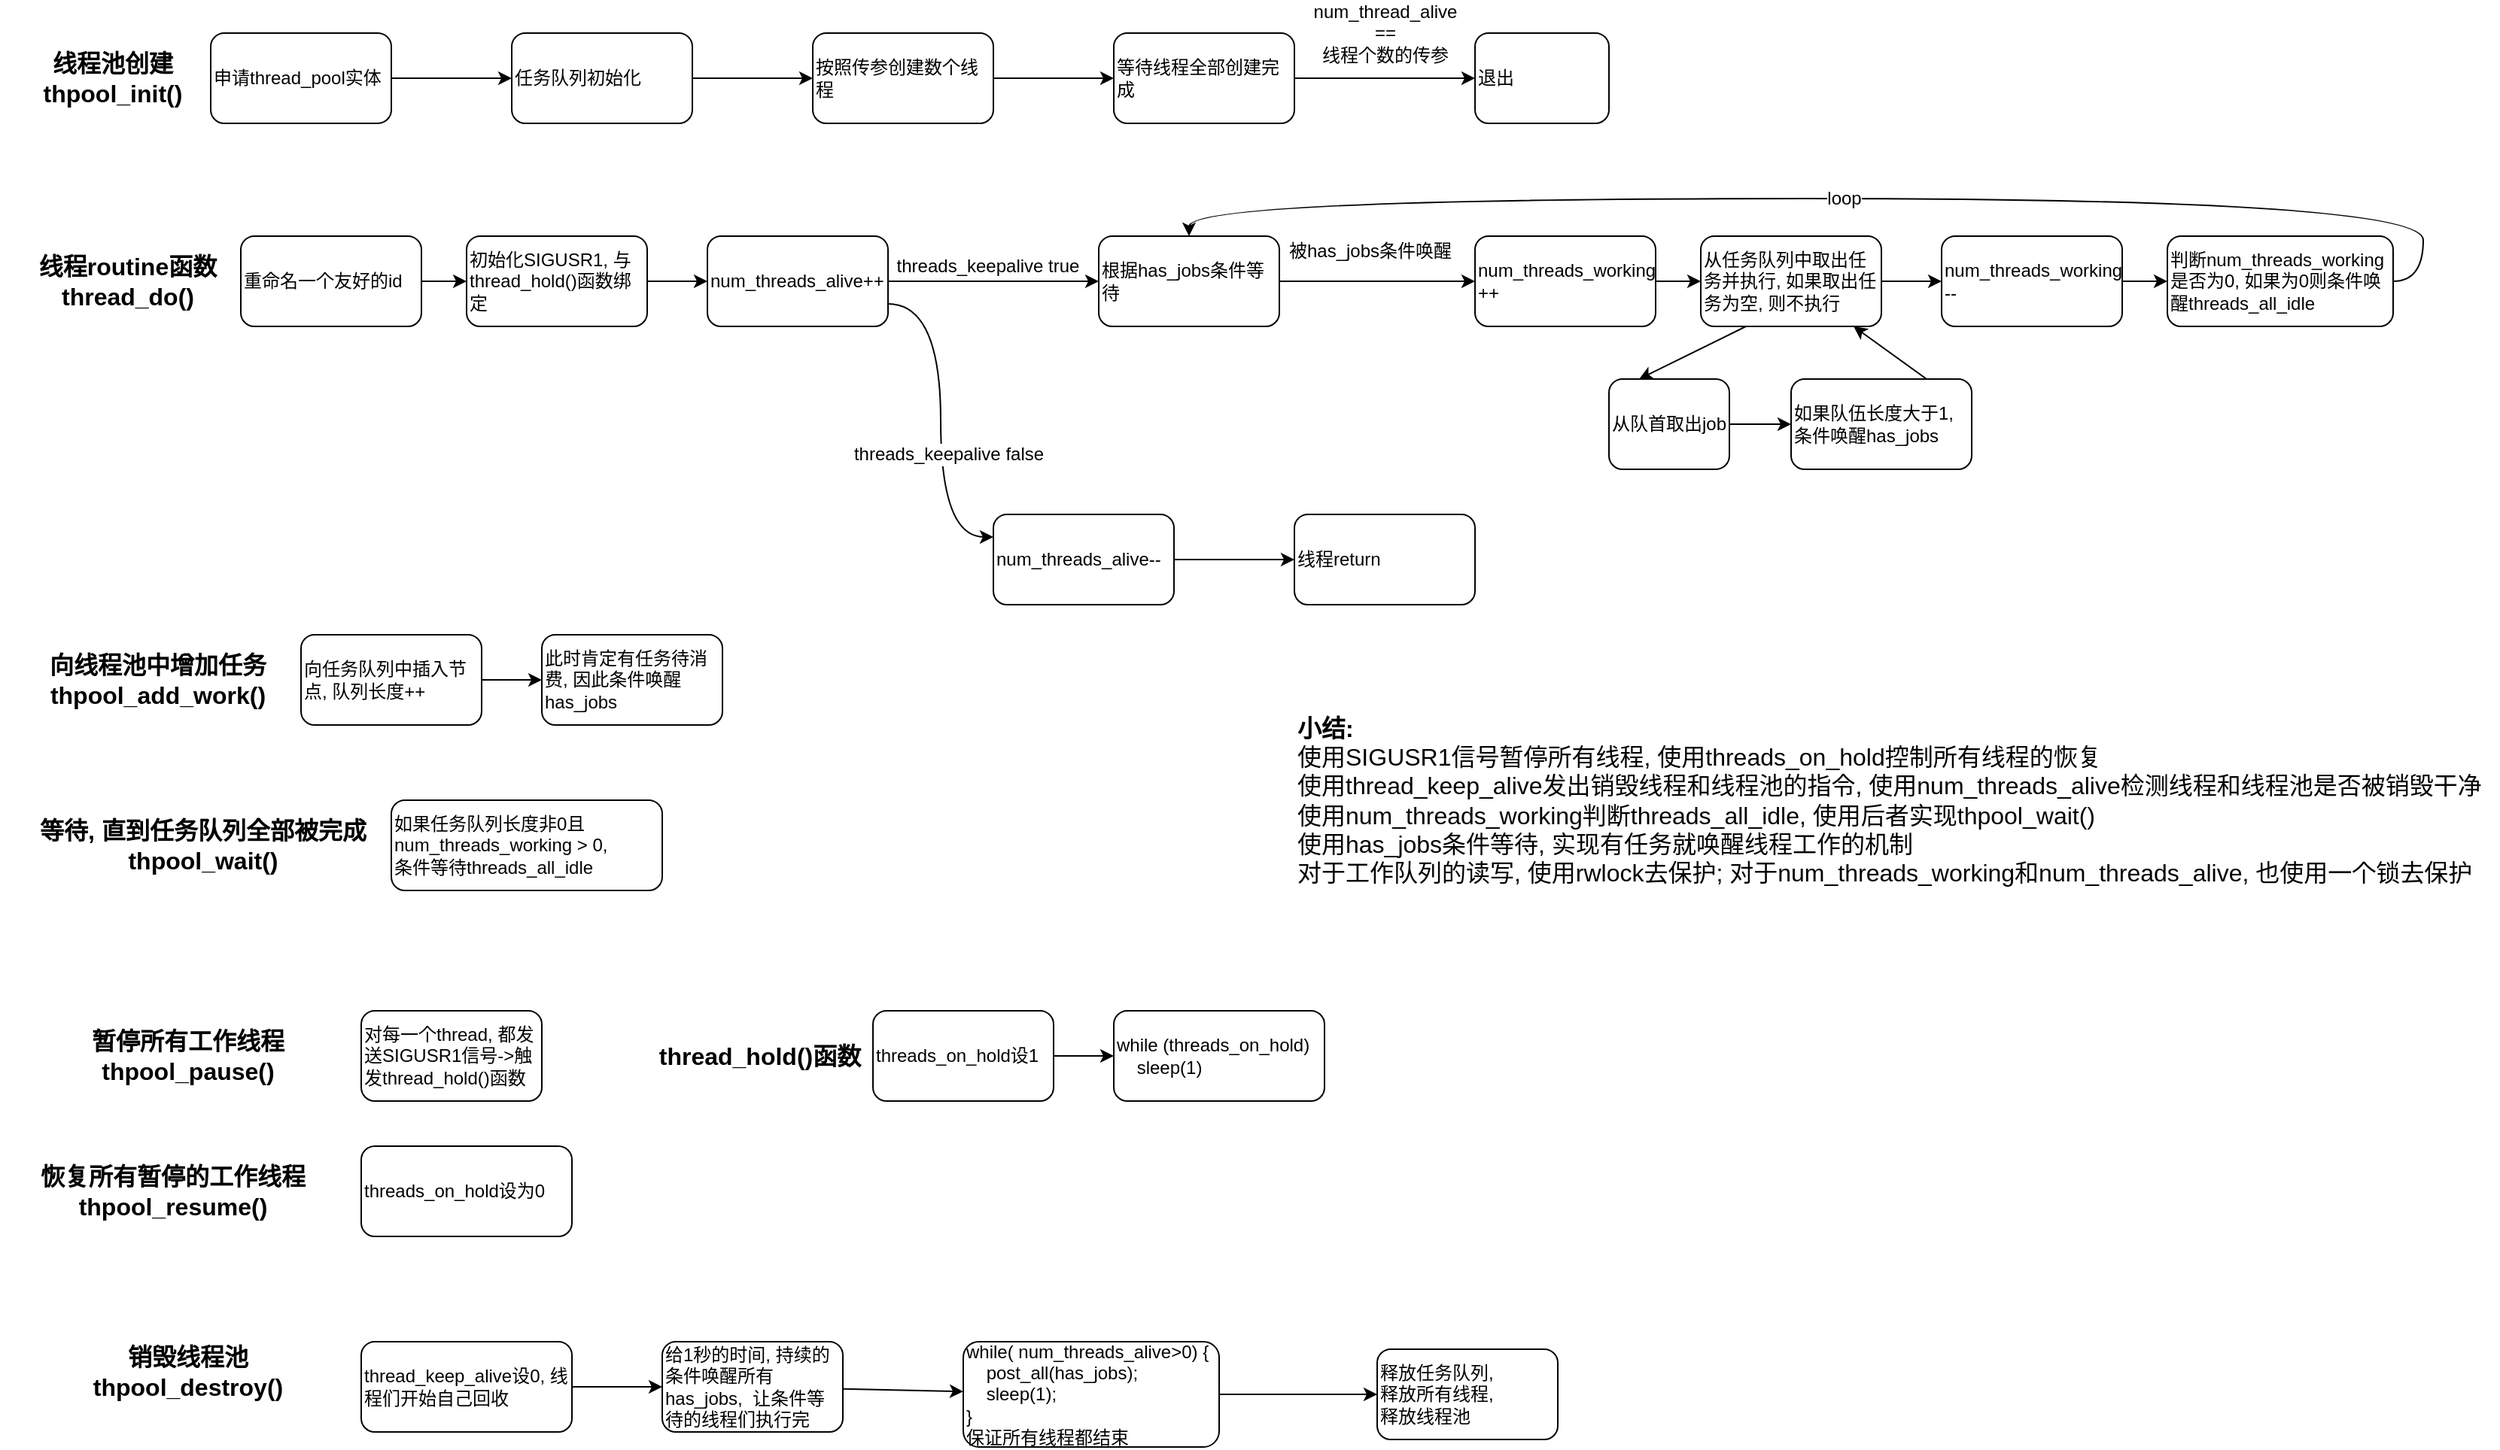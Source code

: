 <mxfile version="14.6.13" type="device"><diagram id="5WJJfu-rCyRNh_emkzE6" name="第 1 页"><mxGraphModel dx="1673" dy="967" grid="1" gridSize="10" guides="1" tooltips="1" connect="1" arrows="1" fold="1" page="1" pageScale="1" pageWidth="827" pageHeight="1169" math="0" shadow="0"><root><mxCell id="0"/><mxCell id="1" parent="0"/><mxCell id="730t4-yZxiQYsZmQUxZi-2" value="线程池创建&lt;br&gt;thpool_init()" style="text;html=1;strokeColor=none;fillColor=none;align=center;verticalAlign=middle;whiteSpace=wrap;rounded=0;fontStyle=1;fontSize=16;" vertex="1" parent="1"><mxGeometry x="20" y="50" width="110" height="20" as="geometry"/></mxCell><mxCell id="730t4-yZxiQYsZmQUxZi-8" value="" style="edgeStyle=orthogonalEdgeStyle;rounded=0;orthogonalLoop=1;jettySize=auto;html=1;fontSize=12;" edge="1" parent="1" source="730t4-yZxiQYsZmQUxZi-4" target="730t4-yZxiQYsZmQUxZi-7"><mxGeometry relative="1" as="geometry"/></mxCell><mxCell id="730t4-yZxiQYsZmQUxZi-4" value="申请thread_pool实体" style="rounded=1;whiteSpace=wrap;html=1;fontSize=12;align=left;" vertex="1" parent="1"><mxGeometry x="140" y="30" width="120" height="60" as="geometry"/></mxCell><mxCell id="730t4-yZxiQYsZmQUxZi-10" value="" style="edgeStyle=orthogonalEdgeStyle;rounded=0;orthogonalLoop=1;jettySize=auto;html=1;fontSize=12;" edge="1" parent="1" source="730t4-yZxiQYsZmQUxZi-7" target="730t4-yZxiQYsZmQUxZi-9"><mxGeometry relative="1" as="geometry"/></mxCell><mxCell id="730t4-yZxiQYsZmQUxZi-7" value="任务队列初始化" style="whiteSpace=wrap;html=1;rounded=1;align=left;" vertex="1" parent="1"><mxGeometry x="340" y="30" width="120" height="60" as="geometry"/></mxCell><mxCell id="730t4-yZxiQYsZmQUxZi-12" value="" style="edgeStyle=orthogonalEdgeStyle;rounded=0;orthogonalLoop=1;jettySize=auto;html=1;fontSize=12;" edge="1" parent="1" source="730t4-yZxiQYsZmQUxZi-9" target="730t4-yZxiQYsZmQUxZi-11"><mxGeometry relative="1" as="geometry"/></mxCell><mxCell id="730t4-yZxiQYsZmQUxZi-9" value="按照传参创建数个线程" style="whiteSpace=wrap;html=1;rounded=1;align=left;" vertex="1" parent="1"><mxGeometry x="540" y="30" width="120" height="60" as="geometry"/></mxCell><mxCell id="730t4-yZxiQYsZmQUxZi-14" value="num_thread_alive&lt;br&gt;== &lt;br&gt;线程个数的传参" style="edgeStyle=orthogonalEdgeStyle;rounded=0;orthogonalLoop=1;jettySize=auto;html=1;fontSize=12;align=center;" edge="1" parent="1" source="730t4-yZxiQYsZmQUxZi-11" target="730t4-yZxiQYsZmQUxZi-13"><mxGeometry y="30" relative="1" as="geometry"><mxPoint as="offset"/></mxGeometry></mxCell><mxCell id="730t4-yZxiQYsZmQUxZi-11" value="等待线程全部创建完成" style="whiteSpace=wrap;html=1;rounded=1;align=left;" vertex="1" parent="1"><mxGeometry x="740" y="30" width="120" height="60" as="geometry"/></mxCell><mxCell id="730t4-yZxiQYsZmQUxZi-13" value="退出" style="whiteSpace=wrap;html=1;rounded=1;align=left;" vertex="1" parent="1"><mxGeometry x="980" y="30" width="89" height="60" as="geometry"/></mxCell><mxCell id="730t4-yZxiQYsZmQUxZi-17" value="线程routine函数&lt;br&gt;thread_do()" style="text;html=1;strokeColor=none;fillColor=none;align=center;verticalAlign=middle;whiteSpace=wrap;rounded=0;fontStyle=1;fontSize=16;" vertex="1" parent="1"><mxGeometry x="20" y="185" width="130" height="20" as="geometry"/></mxCell><mxCell id="730t4-yZxiQYsZmQUxZi-20" value="" style="edgeStyle=orthogonalEdgeStyle;rounded=0;orthogonalLoop=1;jettySize=auto;html=1;fontSize=12;align=center;" edge="1" parent="1" source="730t4-yZxiQYsZmQUxZi-18" target="730t4-yZxiQYsZmQUxZi-19"><mxGeometry relative="1" as="geometry"/></mxCell><mxCell id="730t4-yZxiQYsZmQUxZi-18" value="重命名一个友好的id" style="rounded=1;whiteSpace=wrap;html=1;fontSize=12;align=left;" vertex="1" parent="1"><mxGeometry x="160" y="165" width="120" height="60" as="geometry"/></mxCell><mxCell id="730t4-yZxiQYsZmQUxZi-22" value="" style="edgeStyle=orthogonalEdgeStyle;rounded=0;orthogonalLoop=1;jettySize=auto;html=1;fontSize=12;align=center;" edge="1" parent="1" source="730t4-yZxiQYsZmQUxZi-19" target="730t4-yZxiQYsZmQUxZi-21"><mxGeometry relative="1" as="geometry"/></mxCell><mxCell id="730t4-yZxiQYsZmQUxZi-19" value="初始化SIGUSR1, 与thread_hold()函数绑定" style="rounded=1;whiteSpace=wrap;html=1;fontSize=12;align=left;" vertex="1" parent="1"><mxGeometry x="310" y="165" width="120" height="60" as="geometry"/></mxCell><mxCell id="730t4-yZxiQYsZmQUxZi-24" value="threads_keepalive true" style="edgeStyle=orthogonalEdgeStyle;rounded=0;orthogonalLoop=1;jettySize=auto;html=1;fontSize=12;align=center;" edge="1" parent="1" source="730t4-yZxiQYsZmQUxZi-21" target="730t4-yZxiQYsZmQUxZi-23"><mxGeometry x="-0.059" y="10" relative="1" as="geometry"><mxPoint as="offset"/></mxGeometry></mxCell><mxCell id="730t4-yZxiQYsZmQUxZi-26" value="threads_keepalive false" style="edgeStyle=orthogonalEdgeStyle;rounded=0;orthogonalLoop=1;jettySize=auto;html=1;exitX=1;exitY=0.75;exitDx=0;exitDy=0;entryX=0;entryY=0.25;entryDx=0;entryDy=0;fontSize=12;align=center;curved=1;" edge="1" parent="1" source="730t4-yZxiQYsZmQUxZi-21" target="730t4-yZxiQYsZmQUxZi-25"><mxGeometry x="0.2" y="5" relative="1" as="geometry"><mxPoint as="offset"/></mxGeometry></mxCell><mxCell id="730t4-yZxiQYsZmQUxZi-21" value="num_threads_alive++" style="whiteSpace=wrap;html=1;rounded=1;align=left;" vertex="1" parent="1"><mxGeometry x="470" y="165" width="120" height="60" as="geometry"/></mxCell><mxCell id="730t4-yZxiQYsZmQUxZi-30" value="被has_jobs条件唤醒" style="edgeStyle=orthogonalEdgeStyle;rounded=0;orthogonalLoop=1;jettySize=auto;html=1;fontSize=12;align=center;" edge="1" parent="1" source="730t4-yZxiQYsZmQUxZi-23" target="730t4-yZxiQYsZmQUxZi-29"><mxGeometry x="-0.077" y="20" relative="1" as="geometry"><mxPoint as="offset"/></mxGeometry></mxCell><mxCell id="730t4-yZxiQYsZmQUxZi-23" value="根据has_jobs条件等待" style="whiteSpace=wrap;html=1;rounded=1;align=left;" vertex="1" parent="1"><mxGeometry x="730" y="165" width="120" height="60" as="geometry"/></mxCell><mxCell id="730t4-yZxiQYsZmQUxZi-28" value="" style="edgeStyle=orthogonalEdgeStyle;rounded=0;orthogonalLoop=1;jettySize=auto;html=1;fontSize=12;align=center;" edge="1" parent="1" source="730t4-yZxiQYsZmQUxZi-25" target="730t4-yZxiQYsZmQUxZi-27"><mxGeometry relative="1" as="geometry"/></mxCell><mxCell id="730t4-yZxiQYsZmQUxZi-25" value="num_threads_alive--" style="rounded=1;whiteSpace=wrap;html=1;fontSize=12;align=left;" vertex="1" parent="1"><mxGeometry x="660" y="350" width="120" height="60" as="geometry"/></mxCell><mxCell id="730t4-yZxiQYsZmQUxZi-27" value="线程return" style="whiteSpace=wrap;html=1;rounded=1;align=left;" vertex="1" parent="1"><mxGeometry x="860" y="350" width="120" height="60" as="geometry"/></mxCell><mxCell id="730t4-yZxiQYsZmQUxZi-32" value="" style="edgeStyle=orthogonalEdgeStyle;curved=1;rounded=0;orthogonalLoop=1;jettySize=auto;html=1;fontSize=12;align=center;" edge="1" parent="1" source="730t4-yZxiQYsZmQUxZi-29" target="730t4-yZxiQYsZmQUxZi-31"><mxGeometry relative="1" as="geometry"/></mxCell><mxCell id="730t4-yZxiQYsZmQUxZi-29" value="num_threads_working&lt;br&gt;++" style="whiteSpace=wrap;html=1;rounded=1;align=left;" vertex="1" parent="1"><mxGeometry x="980" y="165" width="120" height="60" as="geometry"/></mxCell><mxCell id="730t4-yZxiQYsZmQUxZi-34" value="" style="edgeStyle=orthogonalEdgeStyle;curved=1;rounded=0;orthogonalLoop=1;jettySize=auto;html=1;fontSize=12;align=center;" edge="1" parent="1" source="730t4-yZxiQYsZmQUxZi-31" target="730t4-yZxiQYsZmQUxZi-33"><mxGeometry relative="1" as="geometry"/></mxCell><mxCell id="730t4-yZxiQYsZmQUxZi-49" style="rounded=0;orthogonalLoop=1;jettySize=auto;html=1;exitX=0.25;exitY=1;exitDx=0;exitDy=0;entryX=0.25;entryY=0;entryDx=0;entryDy=0;fontSize=12;align=center;" edge="1" parent="1" source="730t4-yZxiQYsZmQUxZi-31" target="730t4-yZxiQYsZmQUxZi-46"><mxGeometry relative="1" as="geometry"/></mxCell><mxCell id="730t4-yZxiQYsZmQUxZi-31" value="&lt;span&gt;从任务队列中取出任务并执行, 如果取出任务为空, 则不执行&lt;/span&gt;" style="whiteSpace=wrap;html=1;rounded=1;align=left;" vertex="1" parent="1"><mxGeometry x="1130" y="165" width="120" height="60" as="geometry"/></mxCell><mxCell id="730t4-yZxiQYsZmQUxZi-36" value="" style="edgeStyle=orthogonalEdgeStyle;curved=1;rounded=0;orthogonalLoop=1;jettySize=auto;html=1;fontSize=12;align=center;" edge="1" parent="1" source="730t4-yZxiQYsZmQUxZi-33" target="730t4-yZxiQYsZmQUxZi-35"><mxGeometry relative="1" as="geometry"/></mxCell><mxCell id="730t4-yZxiQYsZmQUxZi-33" value="&lt;span&gt;num_threads_working&lt;br&gt;--&lt;/span&gt;" style="whiteSpace=wrap;html=1;rounded=1;align=left;" vertex="1" parent="1"><mxGeometry x="1290" y="165" width="120" height="60" as="geometry"/></mxCell><mxCell id="730t4-yZxiQYsZmQUxZi-37" value="loop" style="edgeStyle=orthogonalEdgeStyle;curved=1;rounded=0;orthogonalLoop=1;jettySize=auto;html=1;exitX=1;exitY=0.5;exitDx=0;exitDy=0;entryX=0.5;entryY=0;entryDx=0;entryDy=0;fontSize=12;align=center;" edge="1" parent="1" source="730t4-yZxiQYsZmQUxZi-35" target="730t4-yZxiQYsZmQUxZi-23"><mxGeometry relative="1" as="geometry"><Array as="points"><mxPoint x="1610" y="195"/><mxPoint x="1610" y="140"/><mxPoint x="790" y="140"/></Array></mxGeometry></mxCell><mxCell id="730t4-yZxiQYsZmQUxZi-35" value="判断num_threads_working是否为0, 如果为0则条件唤醒threads_all_idle" style="whiteSpace=wrap;html=1;rounded=1;align=left;" vertex="1" parent="1"><mxGeometry x="1440" y="165" width="150" height="60" as="geometry"/></mxCell><mxCell id="730t4-yZxiQYsZmQUxZi-39" value="向线程池中增加任务&lt;br&gt;thpool_add_work()" style="text;html=1;strokeColor=none;fillColor=none;align=center;verticalAlign=middle;whiteSpace=wrap;rounded=0;fontStyle=1;fontSize=16;" vertex="1" parent="1"><mxGeometry x="20" y="450" width="170" height="20" as="geometry"/></mxCell><mxCell id="730t4-yZxiQYsZmQUxZi-42" value="" style="edgeStyle=orthogonalEdgeStyle;curved=1;rounded=0;orthogonalLoop=1;jettySize=auto;html=1;fontSize=12;align=center;" edge="1" parent="1" source="730t4-yZxiQYsZmQUxZi-40" target="730t4-yZxiQYsZmQUxZi-41"><mxGeometry relative="1" as="geometry"/></mxCell><mxCell id="730t4-yZxiQYsZmQUxZi-40" value="向任务队列中插入节点, 队列长度++" style="rounded=1;whiteSpace=wrap;html=1;fontSize=12;align=left;" vertex="1" parent="1"><mxGeometry x="200" y="430" width="120" height="60" as="geometry"/></mxCell><mxCell id="730t4-yZxiQYsZmQUxZi-41" value="此时肯定有任务待消费, 因此条件唤醒has_jobs" style="whiteSpace=wrap;html=1;rounded=1;align=left;" vertex="1" parent="1"><mxGeometry x="360" y="430" width="120" height="60" as="geometry"/></mxCell><mxCell id="730t4-yZxiQYsZmQUxZi-48" value="" style="edgeStyle=orthogonalEdgeStyle;curved=1;rounded=0;orthogonalLoop=1;jettySize=auto;html=1;fontSize=12;align=center;" edge="1" parent="1" source="730t4-yZxiQYsZmQUxZi-46" target="730t4-yZxiQYsZmQUxZi-47"><mxGeometry relative="1" as="geometry"/></mxCell><mxCell id="730t4-yZxiQYsZmQUxZi-46" value="从队首取出job" style="rounded=1;whiteSpace=wrap;html=1;fontSize=12;align=left;" vertex="1" parent="1"><mxGeometry x="1069" y="260" width="80" height="60" as="geometry"/></mxCell><mxCell id="730t4-yZxiQYsZmQUxZi-50" style="edgeStyle=none;rounded=0;orthogonalLoop=1;jettySize=auto;html=1;exitX=0.75;exitY=0;exitDx=0;exitDy=0;fontSize=12;align=center;" edge="1" parent="1" source="730t4-yZxiQYsZmQUxZi-47" target="730t4-yZxiQYsZmQUxZi-31"><mxGeometry relative="1" as="geometry"/></mxCell><mxCell id="730t4-yZxiQYsZmQUxZi-47" value="如果队伍长度大于1, 条件唤醒has_jobs" style="whiteSpace=wrap;html=1;rounded=1;align=left;" vertex="1" parent="1"><mxGeometry x="1190" y="260" width="120" height="60" as="geometry"/></mxCell><mxCell id="730t4-yZxiQYsZmQUxZi-52" value="等待, 直到任务队列全部被完成&lt;br&gt;thpool_wait()" style="text;html=1;strokeColor=none;fillColor=none;align=center;verticalAlign=middle;whiteSpace=wrap;rounded=0;fontStyle=1;fontSize=16;" vertex="1" parent="1"><mxGeometry x="20" y="560" width="230" height="20" as="geometry"/></mxCell><mxCell id="730t4-yZxiQYsZmQUxZi-53" value="如果任务队列长度非0且 num_threads_working &amp;gt; 0,&amp;nbsp;&lt;br&gt;条件等待threads_all_idle" style="rounded=1;whiteSpace=wrap;html=1;fontSize=12;align=left;" vertex="1" parent="1"><mxGeometry x="260" y="540" width="180" height="60" as="geometry"/></mxCell><mxCell id="730t4-yZxiQYsZmQUxZi-55" value="暂停所有工作线程&lt;br&gt;thpool_pause()" style="text;html=1;strokeColor=none;fillColor=none;align=center;verticalAlign=middle;whiteSpace=wrap;rounded=0;fontStyle=1;fontSize=16;" vertex="1" parent="1"><mxGeometry x="10" y="700" width="230" height="20" as="geometry"/></mxCell><mxCell id="730t4-yZxiQYsZmQUxZi-56" value="对每一个thread, 都发送SIGUSR1信号-&amp;gt;触发thread_hold()函数" style="rounded=1;whiteSpace=wrap;html=1;fontSize=12;align=left;" vertex="1" parent="1"><mxGeometry x="240" y="680" width="120" height="60" as="geometry"/></mxCell><mxCell id="730t4-yZxiQYsZmQUxZi-62" value="" style="edgeStyle=none;rounded=0;orthogonalLoop=1;jettySize=auto;html=1;fontSize=12;align=center;" edge="1" parent="1" source="730t4-yZxiQYsZmQUxZi-58" target="730t4-yZxiQYsZmQUxZi-61"><mxGeometry relative="1" as="geometry"/></mxCell><mxCell id="730t4-yZxiQYsZmQUxZi-58" value="threads_on_hold设1" style="rounded=1;whiteSpace=wrap;html=1;fontSize=12;align=left;" vertex="1" parent="1"><mxGeometry x="580" y="680" width="120" height="60" as="geometry"/></mxCell><mxCell id="730t4-yZxiQYsZmQUxZi-59" value="thread_hold()函数" style="text;html=1;strokeColor=none;fillColor=none;align=center;verticalAlign=middle;whiteSpace=wrap;rounded=0;fontStyle=1;fontSize=16;" vertex="1" parent="1"><mxGeometry x="390" y="700" width="230" height="20" as="geometry"/></mxCell><mxCell id="730t4-yZxiQYsZmQUxZi-61" value="while (threads_on_hold)&lt;br&gt;&amp;nbsp; &amp;nbsp; sleep(1)" style="whiteSpace=wrap;html=1;rounded=1;align=left;" vertex="1" parent="1"><mxGeometry x="740" y="680" width="140" height="60" as="geometry"/></mxCell><mxCell id="730t4-yZxiQYsZmQUxZi-63" value="恢复所有暂停的工作线程&lt;br&gt;thpool_resume()" style="text;html=1;strokeColor=none;fillColor=none;align=center;verticalAlign=middle;whiteSpace=wrap;rounded=0;fontStyle=1;fontSize=16;" vertex="1" parent="1"><mxGeometry y="790" width="230" height="20" as="geometry"/></mxCell><mxCell id="730t4-yZxiQYsZmQUxZi-65" value="threads_on_hold设为0" style="rounded=1;whiteSpace=wrap;html=1;fontSize=12;align=left;" vertex="1" parent="1"><mxGeometry x="240" y="770" width="140" height="60" as="geometry"/></mxCell><mxCell id="730t4-yZxiQYsZmQUxZi-66" value="销毁线程池&lt;br&gt;thpool_destroy()" style="text;html=1;strokeColor=none;fillColor=none;align=center;verticalAlign=middle;whiteSpace=wrap;rounded=0;fontStyle=1;fontSize=16;" vertex="1" parent="1"><mxGeometry x="10" y="910" width="230" height="20" as="geometry"/></mxCell><mxCell id="730t4-yZxiQYsZmQUxZi-69" value="" style="edgeStyle=none;rounded=0;orthogonalLoop=1;jettySize=auto;html=1;fontSize=12;align=center;" edge="1" parent="1" source="730t4-yZxiQYsZmQUxZi-67" target="730t4-yZxiQYsZmQUxZi-68"><mxGeometry relative="1" as="geometry"/></mxCell><mxCell id="730t4-yZxiQYsZmQUxZi-67" value="thread_keep_alive设0, 线程们开始自己回收" style="rounded=1;whiteSpace=wrap;html=1;fontSize=12;align=left;" vertex="1" parent="1"><mxGeometry x="240" y="900" width="140" height="60" as="geometry"/></mxCell><mxCell id="730t4-yZxiQYsZmQUxZi-71" value="" style="edgeStyle=none;rounded=0;orthogonalLoop=1;jettySize=auto;html=1;fontSize=12;align=center;" edge="1" parent="1" source="730t4-yZxiQYsZmQUxZi-68" target="730t4-yZxiQYsZmQUxZi-70"><mxGeometry relative="1" as="geometry"/></mxCell><mxCell id="730t4-yZxiQYsZmQUxZi-68" value="给1秒的时间, 持续的条件唤醒所有has_jobs,&amp;nbsp; 让条件等待的线程们执行完" style="whiteSpace=wrap;html=1;rounded=1;align=left;" vertex="1" parent="1"><mxGeometry x="440" y="900" width="120" height="60" as="geometry"/></mxCell><mxCell id="730t4-yZxiQYsZmQUxZi-73" value="" style="edgeStyle=none;rounded=0;orthogonalLoop=1;jettySize=auto;html=1;fontSize=12;align=center;" edge="1" parent="1" source="730t4-yZxiQYsZmQUxZi-70" target="730t4-yZxiQYsZmQUxZi-72"><mxGeometry relative="1" as="geometry"/></mxCell><mxCell id="730t4-yZxiQYsZmQUxZi-70" value="while( num_threads_alive&amp;gt;0) {&lt;br&gt;&amp;nbsp; &amp;nbsp; post_all(has_jobs);&lt;br&gt;&amp;nbsp; &amp;nbsp; sleep(1);&lt;br&gt;}&lt;br&gt;保证所有线程都结束" style="whiteSpace=wrap;html=1;rounded=1;align=left;" vertex="1" parent="1"><mxGeometry x="640" y="900" width="170" height="70" as="geometry"/></mxCell><mxCell id="730t4-yZxiQYsZmQUxZi-72" value="释放任务队列,&lt;br&gt;释放所有线程,&lt;br&gt;释放线程池" style="whiteSpace=wrap;html=1;rounded=1;align=left;" vertex="1" parent="1"><mxGeometry x="915" y="905" width="120" height="60" as="geometry"/></mxCell><mxCell id="730t4-yZxiQYsZmQUxZi-74" value="&lt;font style=&quot;font-size: 16px;&quot;&gt;&lt;b style=&quot;font-size: 16px;&quot;&gt;小结:&lt;br style=&quot;font-size: 16px;&quot;&gt;&lt;/b&gt;&lt;/font&gt;使用SIGUSR1信号暂停所有线程, 使用threads_on_hold控制所有线程的恢复&lt;br style=&quot;font-size: 16px;&quot;&gt;使用thread_keep_alive发出销毁线程和线程池的指令, 使用num_threads_alive检测线程和线程池是否被销毁干净&lt;br style=&quot;font-size: 16px;&quot;&gt;使用num_threads_working判断threads_all_idle, 使用后者实现thpool_wait()&lt;br style=&quot;font-size: 16px;&quot;&gt;使用has_jobs条件等待, 实现有任务就唤醒线程工作的机制&lt;br style=&quot;font-size: 16px;&quot;&gt;对于工作队列的读写, 使用rwlock去保护; 对于num_threads_working和num_threads_alive, 也使用一个锁去保护" style="text;html=1;align=left;verticalAlign=middle;resizable=0;points=[];autosize=1;strokeColor=none;fontSize=16;" vertex="1" parent="1"><mxGeometry x="860" y="480" width="800" height="120" as="geometry"/></mxCell></root></mxGraphModel></diagram></mxfile>
